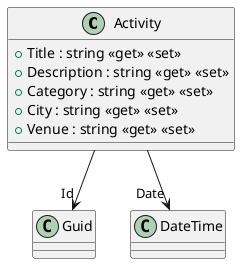 @startuml
class Activity {
    + Title : string <<get>> <<set>>
    + Description : string <<get>> <<set>>
    + Category : string <<get>> <<set>>
    + City : string <<get>> <<set>>
    + Venue : string <<get>> <<set>>
}
Activity --> "Id" Guid
Activity --> "Date" DateTime
@enduml
